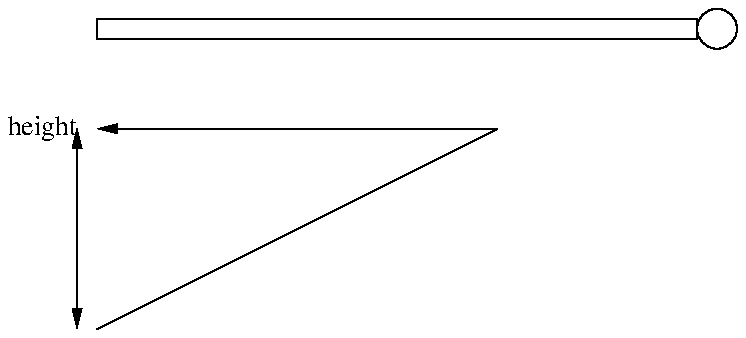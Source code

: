 .PS
{box width 3 height 0.1; circle radius 0.1}
move down 1.5
line up 1 right 2
arrow left 2
move left 0.1
line <-> down 1
"height" wid 0.8 rjust at last line
.PE
